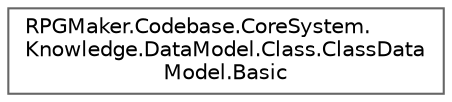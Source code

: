 digraph "クラス階層図"
{
 // LATEX_PDF_SIZE
  bgcolor="transparent";
  edge [fontname=Helvetica,fontsize=10,labelfontname=Helvetica,labelfontsize=10];
  node [fontname=Helvetica,fontsize=10,shape=box,height=0.2,width=0.4];
  rankdir="LR";
  Node0 [id="Node000000",label="RPGMaker.Codebase.CoreSystem.\lKnowledge.DataModel.Class.ClassData\lModel.Basic",height=0.2,width=0.4,color="grey40", fillcolor="white", style="filled",URL="$da/d8f/class_r_p_g_maker_1_1_codebase_1_1_core_system_1_1_knowledge_1_1_data_model_1_1_class_1_1_class_data_model_1_1_basic.html",tooltip="😁 基本"];
}
